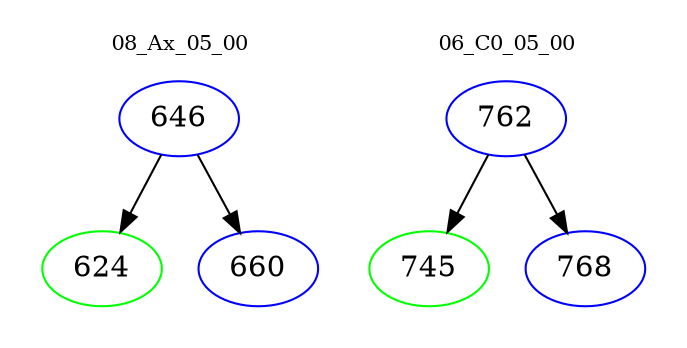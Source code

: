 digraph{
subgraph cluster_0 {
color = white
label = "08_Ax_05_00";
fontsize=10;
T0_646 [label="646", color="blue"]
T0_646 -> T0_624 [color="black"]
T0_624 [label="624", color="green"]
T0_646 -> T0_660 [color="black"]
T0_660 [label="660", color="blue"]
}
subgraph cluster_1 {
color = white
label = "06_C0_05_00";
fontsize=10;
T1_762 [label="762", color="blue"]
T1_762 -> T1_745 [color="black"]
T1_745 [label="745", color="green"]
T1_762 -> T1_768 [color="black"]
T1_768 [label="768", color="blue"]
}
}
